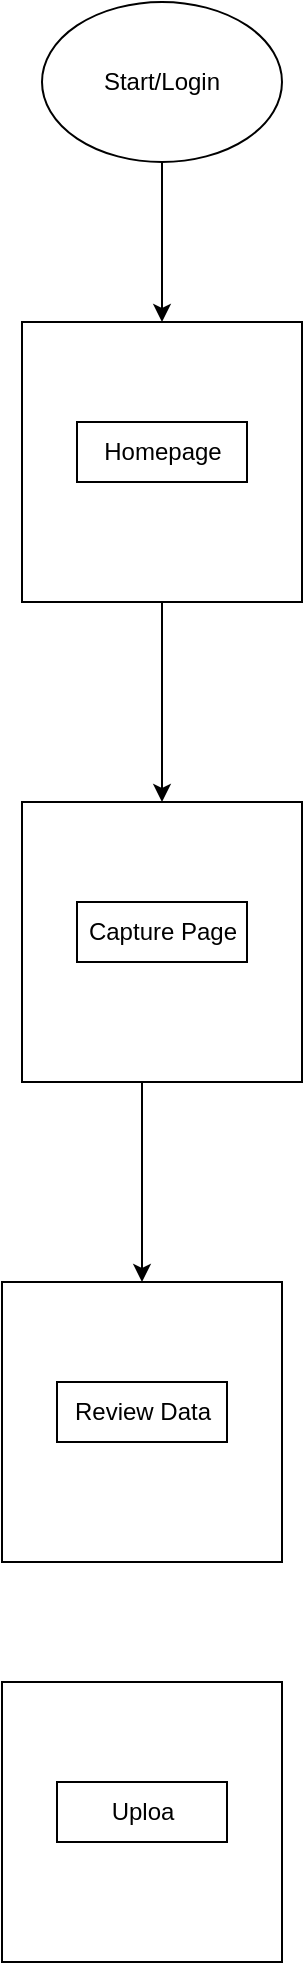 <mxfile version="24.2.1" type="github">
  <diagram name="Page-1" id="uCqMreDZhbsztB-0QDAR">
    <mxGraphModel dx="1257" dy="669" grid="1" gridSize="10" guides="1" tooltips="1" connect="1" arrows="1" fold="1" page="1" pageScale="1" pageWidth="827" pageHeight="1169" math="0" shadow="0">
      <root>
        <mxCell id="0" />
        <mxCell id="1" parent="0" />
        <mxCell id="vH1yqLwJxpcFogSsE4pW-1" value="Start/Login" style="ellipse;whiteSpace=wrap;html=1;" vertex="1" parent="1">
          <mxGeometry x="350" y="30" width="120" height="80" as="geometry" />
        </mxCell>
        <mxCell id="vH1yqLwJxpcFogSsE4pW-2" value="" style="endArrow=classic;html=1;rounded=0;exitX=0.5;exitY=1;exitDx=0;exitDy=0;" edge="1" parent="1" source="vH1yqLwJxpcFogSsE4pW-1">
          <mxGeometry width="50" height="50" relative="1" as="geometry">
            <mxPoint x="390" y="270" as="sourcePoint" />
            <mxPoint x="410" y="190" as="targetPoint" />
          </mxGeometry>
        </mxCell>
        <mxCell id="vH1yqLwJxpcFogSsE4pW-3" value="" style="whiteSpace=wrap;html=1;aspect=fixed;" vertex="1" parent="1">
          <mxGeometry x="340" y="190" width="140" height="140" as="geometry" />
        </mxCell>
        <mxCell id="vH1yqLwJxpcFogSsE4pW-5" value="Homepage" style="rounded=0;whiteSpace=wrap;html=1;" vertex="1" parent="1">
          <mxGeometry x="367.5" y="240" width="85" height="30" as="geometry" />
        </mxCell>
        <mxCell id="vH1yqLwJxpcFogSsE4pW-8" value="" style="endArrow=classic;html=1;rounded=0;exitX=0.5;exitY=1;exitDx=0;exitDy=0;entryX=0.5;entryY=0;entryDx=0;entryDy=0;" edge="1" parent="1" source="vH1yqLwJxpcFogSsE4pW-3" target="vH1yqLwJxpcFogSsE4pW-9">
          <mxGeometry width="50" height="50" relative="1" as="geometry">
            <mxPoint x="530" y="280" as="sourcePoint" />
            <mxPoint x="540" y="260" as="targetPoint" />
          </mxGeometry>
        </mxCell>
        <mxCell id="vH1yqLwJxpcFogSsE4pW-9" value="" style="whiteSpace=wrap;html=1;aspect=fixed;" vertex="1" parent="1">
          <mxGeometry x="340" y="430" width="140" height="140" as="geometry" />
        </mxCell>
        <mxCell id="vH1yqLwJxpcFogSsE4pW-10" value="Capture Page" style="rounded=0;whiteSpace=wrap;html=1;" vertex="1" parent="1">
          <mxGeometry x="367.5" y="480" width="85" height="30" as="geometry" />
        </mxCell>
        <mxCell id="vH1yqLwJxpcFogSsE4pW-13" value="" style="whiteSpace=wrap;html=1;aspect=fixed;" vertex="1" parent="1">
          <mxGeometry x="330" y="670" width="140" height="140" as="geometry" />
        </mxCell>
        <mxCell id="vH1yqLwJxpcFogSsE4pW-14" value="Review Data" style="rounded=0;whiteSpace=wrap;html=1;" vertex="1" parent="1">
          <mxGeometry x="357.5" y="720" width="85" height="30" as="geometry" />
        </mxCell>
        <mxCell id="vH1yqLwJxpcFogSsE4pW-15" value="" style="endArrow=classic;html=1;rounded=0;entryX=0.5;entryY=0;entryDx=0;entryDy=0;" edge="1" parent="1" target="vH1yqLwJxpcFogSsE4pW-13">
          <mxGeometry width="50" height="50" relative="1" as="geometry">
            <mxPoint x="400" y="570" as="sourcePoint" />
            <mxPoint x="500" y="600" as="targetPoint" />
          </mxGeometry>
        </mxCell>
        <mxCell id="vH1yqLwJxpcFogSsE4pW-17" value="" style="whiteSpace=wrap;html=1;aspect=fixed;" vertex="1" parent="1">
          <mxGeometry x="330" y="870" width="140" height="140" as="geometry" />
        </mxCell>
        <mxCell id="vH1yqLwJxpcFogSsE4pW-18" value="Uploa" style="rounded=0;whiteSpace=wrap;html=1;" vertex="1" parent="1">
          <mxGeometry x="357.5" y="920" width="85" height="30" as="geometry" />
        </mxCell>
      </root>
    </mxGraphModel>
  </diagram>
</mxfile>
